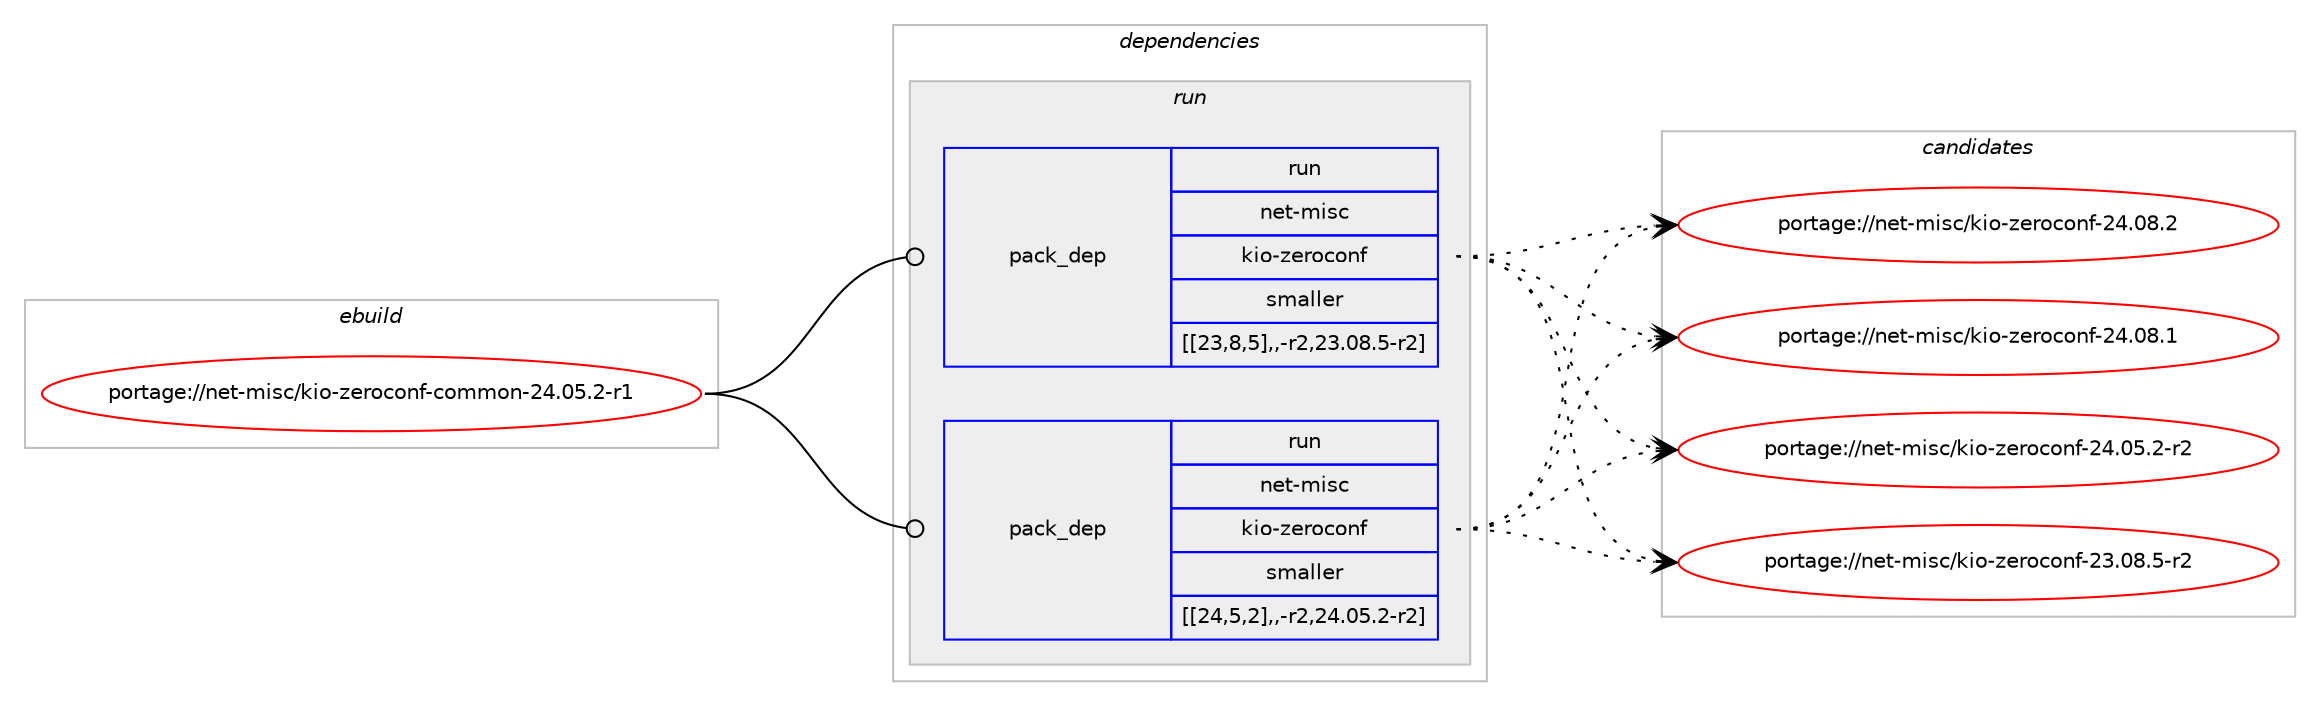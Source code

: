 digraph prolog {

# *************
# Graph options
# *************

newrank=true;
concentrate=true;
compound=true;
graph [rankdir=LR,fontname=Helvetica,fontsize=10,ranksep=1.5];#, ranksep=2.5, nodesep=0.2];
edge  [arrowhead=vee];
node  [fontname=Helvetica,fontsize=10];

# **********
# The ebuild
# **********

subgraph cluster_leftcol {
color=gray;
label=<<i>ebuild</i>>;
id [label="portage://net-misc/kio-zeroconf-common-24.05.2-r1", color=red, width=4, href="../net-misc/kio-zeroconf-common-24.05.2-r1.svg"];
}

# ****************
# The dependencies
# ****************

subgraph cluster_midcol {
color=gray;
label=<<i>dependencies</i>>;
subgraph cluster_compile {
fillcolor="#eeeeee";
style=filled;
label=<<i>compile</i>>;
}
subgraph cluster_compileandrun {
fillcolor="#eeeeee";
style=filled;
label=<<i>compile and run</i>>;
}
subgraph cluster_run {
fillcolor="#eeeeee";
style=filled;
label=<<i>run</i>>;
subgraph pack286766 {
dependency393505 [label=<<TABLE BORDER="0" CELLBORDER="1" CELLSPACING="0" CELLPADDING="4" WIDTH="220"><TR><TD ROWSPAN="6" CELLPADDING="30">pack_dep</TD></TR><TR><TD WIDTH="110">run</TD></TR><TR><TD>net-misc</TD></TR><TR><TD>kio-zeroconf</TD></TR><TR><TD>smaller</TD></TR><TR><TD>[[23,8,5],,-r2,23.08.5-r2]</TD></TR></TABLE>>, shape=none, color=blue];
}
id:e -> dependency393505:w [weight=20,style="solid",arrowhead="odot"];
subgraph pack286811 {
dependency393529 [label=<<TABLE BORDER="0" CELLBORDER="1" CELLSPACING="0" CELLPADDING="4" WIDTH="220"><TR><TD ROWSPAN="6" CELLPADDING="30">pack_dep</TD></TR><TR><TD WIDTH="110">run</TD></TR><TR><TD>net-misc</TD></TR><TR><TD>kio-zeroconf</TD></TR><TR><TD>smaller</TD></TR><TR><TD>[[24,5,2],,-r2,24.05.2-r2]</TD></TR></TABLE>>, shape=none, color=blue];
}
id:e -> dependency393529:w [weight=20,style="solid",arrowhead="odot"];
}
}

# **************
# The candidates
# **************

subgraph cluster_choices {
rank=same;
color=gray;
label=<<i>candidates</i>>;

subgraph choice285464 {
color=black;
nodesep=1;
choice11010111645109105115994710710511145122101114111991111101024550524648564650 [label="portage://net-misc/kio-zeroconf-24.08.2", color=red, width=4,href="../net-misc/kio-zeroconf-24.08.2.svg"];
choice11010111645109105115994710710511145122101114111991111101024550524648564649 [label="portage://net-misc/kio-zeroconf-24.08.1", color=red, width=4,href="../net-misc/kio-zeroconf-24.08.1.svg"];
choice110101116451091051159947107105111451221011141119911111010245505246485346504511450 [label="portage://net-misc/kio-zeroconf-24.05.2-r2", color=red, width=4,href="../net-misc/kio-zeroconf-24.05.2-r2.svg"];
choice110101116451091051159947107105111451221011141119911111010245505146485646534511450 [label="portage://net-misc/kio-zeroconf-23.08.5-r2", color=red, width=4,href="../net-misc/kio-zeroconf-23.08.5-r2.svg"];
dependency393505:e -> choice11010111645109105115994710710511145122101114111991111101024550524648564650:w [style=dotted,weight="100"];
dependency393505:e -> choice11010111645109105115994710710511145122101114111991111101024550524648564649:w [style=dotted,weight="100"];
dependency393505:e -> choice110101116451091051159947107105111451221011141119911111010245505246485346504511450:w [style=dotted,weight="100"];
dependency393505:e -> choice110101116451091051159947107105111451221011141119911111010245505146485646534511450:w [style=dotted,weight="100"];
}
subgraph choice285484 {
color=black;
nodesep=1;
choice11010111645109105115994710710511145122101114111991111101024550524648564650 [label="portage://net-misc/kio-zeroconf-24.08.2", color=red, width=4,href="../net-misc/kio-zeroconf-24.08.2.svg"];
choice11010111645109105115994710710511145122101114111991111101024550524648564649 [label="portage://net-misc/kio-zeroconf-24.08.1", color=red, width=4,href="../net-misc/kio-zeroconf-24.08.1.svg"];
choice110101116451091051159947107105111451221011141119911111010245505246485346504511450 [label="portage://net-misc/kio-zeroconf-24.05.2-r2", color=red, width=4,href="../net-misc/kio-zeroconf-24.05.2-r2.svg"];
choice110101116451091051159947107105111451221011141119911111010245505146485646534511450 [label="portage://net-misc/kio-zeroconf-23.08.5-r2", color=red, width=4,href="../net-misc/kio-zeroconf-23.08.5-r2.svg"];
dependency393529:e -> choice11010111645109105115994710710511145122101114111991111101024550524648564650:w [style=dotted,weight="100"];
dependency393529:e -> choice11010111645109105115994710710511145122101114111991111101024550524648564649:w [style=dotted,weight="100"];
dependency393529:e -> choice110101116451091051159947107105111451221011141119911111010245505246485346504511450:w [style=dotted,weight="100"];
dependency393529:e -> choice110101116451091051159947107105111451221011141119911111010245505146485646534511450:w [style=dotted,weight="100"];
}
}

}
